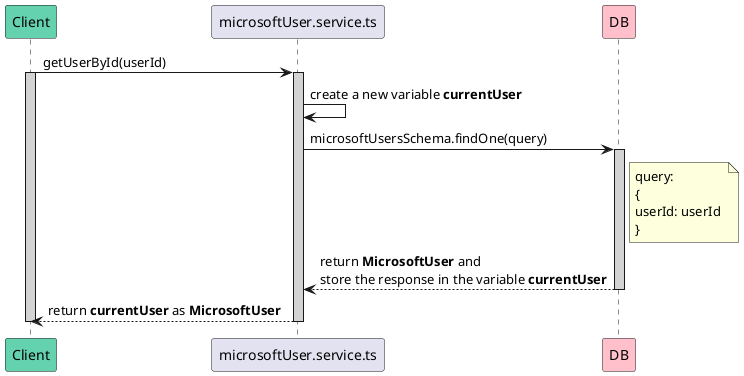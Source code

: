 @startuml getUserById
participant Client #64D1AF
participant microsoftUser.service.ts
participant DB #FFC0CB

Client -> microsoftUser.service.ts : getUserById(userId)
activate Client #D3D3D3
activate microsoftUser.service.ts #D3D3D3   

microsoftUser.service.ts -> microsoftUser.service.ts: create a new variable **currentUser**

microsoftUser.service.ts -> DB: microsoftUsersSchema.findOne(query)
activate DB #D3D3D3
note right of DB: query: \n{\nuserId: userId \n}

DB --> microsoftUser.service.ts: return **MicrosoftUser** and \nstore the response in the variable **currentUser**
deactivate DB
microsoftUser.service.ts --> Client: return **currentUser** as **MicrosoftUser**
deactivate microsoftUser.service.ts
deactivate Client
@enduml
